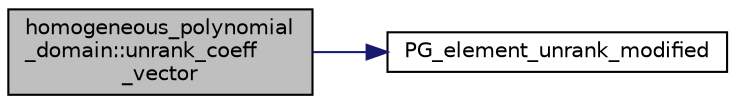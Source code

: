 digraph "homogeneous_polynomial_domain::unrank_coeff_vector"
{
  edge [fontname="Helvetica",fontsize="10",labelfontname="Helvetica",labelfontsize="10"];
  node [fontname="Helvetica",fontsize="10",shape=record];
  rankdir="LR";
  Node2047 [label="homogeneous_polynomial\l_domain::unrank_coeff\l_vector",height=0.2,width=0.4,color="black", fillcolor="grey75", style="filled", fontcolor="black"];
  Node2047 -> Node2048 [color="midnightblue",fontsize="10",style="solid",fontname="Helvetica"];
  Node2048 [label="PG_element_unrank_modified",height=0.2,width=0.4,color="black", fillcolor="white", style="filled",URL="$d4/d67/geometry_8h.html#a83ae9b605d496f6a90345303f6efae64"];
}
